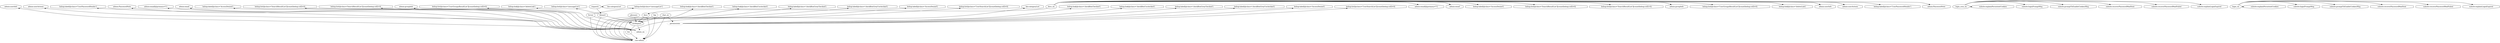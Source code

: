digraph xslt_dependency_graph {
    admin_en -> {"admin:userInfo:(admin_en)"; "admin:userActions:(admin_en)"; "bebop:label[@class='UserPasswordHeader']:(admin_en)"; "admin:PasswordNote:(admin_en)"; "admin:email[@primary='t']:(admin_en)"; "admin:email:(admin_en)"; "bebop:label[@class='AccessDenied']:(admin_en)"; "bebop:list[@class='SearchResultList'][count(bebop:cell)=0]:(admin_en)"; "bebop:list[@class='SearchResultList'][count(bebop:cell)>0]:(admin_en)"; "admin:groupInfo:(admin_en)"; "bebop:list[@class='UserGroupsResultList'][count(bebop:cell)=0]:(admin_en)"; "bebop:link[@class='deleteLink']:(admin_en)"} [comment="xsl:template",constraint=false];
    bboard -> {cms_admin; workspace} [arrowhead=inv,comment="xsl:import"];
    bboard -> "bebop:list[@class='messageList']:(bboard)" [comment="xsl:template",constraint=false];
    chat_en -> {cms_admin; permissions; workspace} [arrowhead=inv,comment="xsl:import"];
    cms_admin -> {"bebop:link[@class='checkBoxChecked']:(cms_admin)"; "bebop:link[@class='checkBoxUnchecked']:(cms_admin)"; "bebop:label[@class='checkBoxGreyChecked']:(cms_admin)"; "bebop:label[@class='checkBoxGreyUnchecked']:(cms_admin)"; "bebop:label[@class='AccessDenied']:(cms_admin)"; "bebop:list[@class='UserSearchList'][count(bebop:cell)=0]:(cms_admin)"} [comment="xsl:template",constraint=false];
    docs -> {workspace; cms_admin} [arrowhead=inv,comment="xsl:import"];
    docs_en -> docs [arrowhead=inv,comment="xsl:import"];
    docs_en -> {"admin:userInfo:(docs_en)"; "admin:userActions:(docs_en)"; "bebop:label[@class='UserPasswordHeader']:(docs_en)"; "admin:PasswordNote:(docs_en)"; "admin:email[@primary='t']:(docs_en)"; "admin:email:(docs_en)"; "bebop:label[@class='AccessDenied']:(docs_en)"; "bebop:list[@class='SearchResultList'][count(bebop:cell)=0]:(docs_en)"; "bebop:list[@class='SearchResultList'][count(bebop:cell)>0]:(docs_en)"; "admin:groupInfo:(docs_en)"; "bebop:list[@class='UserGroupsResultList'][count(bebop:cell)=0]:(docs_en)"; "bebop:link[@class='deleteLink']:(docs_en)"} [comment="xsl:template",constraint=false];
    faq -> {cms_admin; workspace} [arrowhead=inv,comment="xsl:import"];
    forum -> {cms_admin; workspace} [arrowhead=inv,comment="xsl:import"];
    forum -> "bebop:list[@class='messageList']:(forum)" [comment="xsl:template",constraint=false];
    glossary -> workspace [arrowhead=inv,comment="xsl:import"];
    km -> cms_admin [arrowhead=inv,comment="xsl:import"];
    km -> "km:categoryList:(km)" [comment="xsl:template",constraint=false];
    login_ecm_en -> {"subsite:explainPersistentCookies:(login_ecm_en)"; "subsite:loginPromptMsg:(login_ecm_en)"; "subsite:promptToEnableCookiesMsg:(login_ecm_en)"; "subsite:recoverPasswordMailSent:(login_ecm_en)"; "subsite:recoverPasswordMailFailed:(login_ecm_en)"; "subsite:explainLoginExpired:(login_ecm_en)"} [comment="xsl:template",constraint=false];
    login_en -> {"subsite:explainPersistentCookies:(login_en)"; "subsite:loginPromptMsg:(login_en)"; "subsite:promptToEnableCookiesMsg:(login_en)"; "subsite:recoverPasswordMailSent:(login_en)"; "subsite:recoverPasswordMailFailed:(login_en)"; "subsite:explainLoginExpired:(login_en)"} [comment="xsl:template",constraint=false];
    permissions -> {"bebop:link[@class='checkBoxChecked']:(permissions)"; "bebop:link[@class='checkBoxUnchecked']:(permissions)"; "bebop:label[@class='checkBoxGreyChecked']:(permissions)"; "bebop:label[@class='checkBoxGreyUnchecked']:(permissions)"; "bebop:label[@class='AccessDenied']:(permissions)"; "bebop:list[@class='UserSearchList'][count(bebop:cell)=0]:(permissions)"} [comment="xsl:template",constraint=false];
    requests -> bboard [arrowhead=inv,comment="xsl:import"];
    requests -> "km:categoryList:(requests)" [comment="xsl:template",constraint=false];
    workspace -> {admin_en; km} [arrowhead=inv,comment="xsl:import"]; 

    "admin:email:(admin_en)" [shape=octagon,label="admin:email",comment="match=admin:email"];
    "admin:email:(docs_en)" [shape=octagon,label="admin:email",comment="match=admin:email"];
    "admin:email[@primary='t']:(admin_en)" [shape=octagon,label="admin:email[@primary='t']",comment="match=admin:email[@primary='t']"];
    "admin:email[@primary='t']:(docs_en)" [shape=octagon,label="admin:email[@primary='t']",comment="match=admin:email[@primary='t']"];
    "admin:groupInfo:(admin_en)" [shape=octagon,label="admin:groupInfo",comment="match=admin:groupInfo"];
    "admin:groupInfo:(docs_en)" [shape=octagon,label="admin:groupInfo",comment="match=admin:groupInfo"];
    "admin:PasswordNote:(admin_en)" [shape=octagon,label="admin:PasswordNote",comment="match=admin:PasswordNote"];
    "admin:PasswordNote:(docs_en)" [shape=octagon,label="admin:PasswordNote",comment="match=admin:PasswordNote"];
    "admin:userActions:(admin_en)" [shape=octagon,label="admin:userActions",comment="match=admin:userActions"];
    "admin:userActions:(docs_en)" [shape=octagon,label="admin:userActions",comment="match=admin:userActions"];
    "admin:userInfo:(admin_en)" [shape=octagon,label="admin:userInfo",comment="match=admin:userInfo"];
    "admin:userInfo:(docs_en)" [shape=octagon,label="admin:userInfo",comment="match=admin:userInfo"];
    "bebop:label[@class='AccessDenied']:(admin_en)" [shape=octagon,label="bebop:label[@class='AccessDenied']",comment="match=bebop:label[@class='AccessDenied']"];
    "bebop:label[@class='AccessDenied']:(cms_admin)" [shape=octagon,label="bebop:label[@class='AccessDenied']",comment="match=bebop:label[@class='AccessDenied']"];
    "bebop:label[@class='AccessDenied']:(docs_en)" [shape=octagon,label="bebop:label[@class='AccessDenied']",comment="match=bebop:label[@class='AccessDenied']"];
    "bebop:label[@class='AccessDenied']:(permissions)" [shape=octagon,label="bebop:label[@class='AccessDenied']",comment="match=bebop:label[@class='AccessDenied']"];
    "bebop:label[@class='checkBoxGreyChecked']:(cms_admin)" [shape=octagon,label="bebop:label[@class='checkBoxGreyChecked']",comment="match=bebop:label[@class='checkBoxGreyChecked']"];
    "bebop:label[@class='checkBoxGreyChecked']:(permissions)" [shape=octagon,label="bebop:label[@class='checkBoxGreyChecked']",comment="match=bebop:label[@class='checkBoxGreyChecked']"];
    "bebop:label[@class='checkBoxGreyUnchecked']:(cms_admin)" [shape=octagon,label="bebop:label[@class='checkBoxGreyUnchecked']",comment="match=bebop:label[@class='checkBoxGreyUnchecked']"];
    "bebop:label[@class='checkBoxGreyUnchecked']:(permissions)" [shape=octagon,label="bebop:label[@class='checkBoxGreyUnchecked']",comment="match=bebop:label[@class='checkBoxGreyUnchecked']"];
    "bebop:label[@class='UserPasswordHeader']:(admin_en)" [shape=octagon,label="bebop:label[@class='UserPasswordHeader']",comment="match=bebop:label[@class='UserPasswordHeader']"];
    "bebop:label[@class='UserPasswordHeader']:(docs_en)" [shape=octagon,label="bebop:label[@class='UserPasswordHeader']",comment="match=bebop:label[@class='UserPasswordHeader']"];
    "bebop:link[@class='checkBoxChecked']:(cms_admin)" [shape=octagon,label="bebop:link[@class='checkBoxChecked']",comment="match=bebop:link[@class='checkBoxChecked']"];
    "bebop:link[@class='checkBoxChecked']:(permissions)" [shape=octagon,label="bebop:link[@class='checkBoxChecked']",comment="match=bebop:link[@class='checkBoxChecked']"];
    "bebop:link[@class='checkBoxUnchecked']:(cms_admin)" [shape=octagon,label="bebop:link[@class='checkBoxUnchecked']",comment="match=bebop:link[@class='checkBoxUnchecked']"];
    "bebop:link[@class='checkBoxUnchecked']:(permissions)" [shape=octagon,label="bebop:link[@class='checkBoxUnchecked']",comment="match=bebop:link[@class='checkBoxUnchecked']"];
    "bebop:link[@class='deleteLink']:(admin_en)" [shape=octagon,label="bebop:link[@class='deleteLink']",comment="match=bebop:link[@class='deleteLink']"];
    "bebop:link[@class='deleteLink']:(docs_en)" [shape=octagon,label="bebop:link[@class='deleteLink']",comment="match=bebop:link[@class='deleteLink']"];
    "bebop:list[@class='messageList']:(bboard)" [shape=octagon,label="bebop:list[@class='messageList']",comment="match=bebop:list[@class='messageList']"];
    "bebop:list[@class='messageList']:(forum)" [shape=octagon,label="bebop:list[@class='messageList']",comment="match=bebop:list[@class='messageList']"];
    "bebop:list[@class='SearchResultList'][count(bebop:cell)=0]:(admin_en)" [shape=octagon,label="bebop:list[@class='SearchResultList'][count(bebop:cell)=0]",comment="match=bebop:list[@class='SearchResultList'][count(bebop:cell)=0]"];
    "bebop:list[@class='SearchResultList'][count(bebop:cell)=0]:(docs_en)" [shape=octagon,label="bebop:list[@class='SearchResultList'][count(bebop:cell)=0]",comment="match=bebop:list[@class='SearchResultList'][count(bebop:cell)=0]"];
    "bebop:list[@class='SearchResultList'][count(bebop:cell)>0]:(admin_en)" [shape=octagon,label="bebop:list[@class='SearchResultList'][count(bebop:cell)>0]",comment="match=bebop:list[@class='SearchResultList'][count(bebop:cell)>0]"];
    "bebop:list[@class='SearchResultList'][count(bebop:cell)>0]:(docs_en)" [shape=octagon,label="bebop:list[@class='SearchResultList'][count(bebop:cell)>0]",comment="match=bebop:list[@class='SearchResultList'][count(bebop:cell)>0]"];
    "bebop:list[@class='UserGroupsResultList'][count(bebop:cell)=0]:(admin_en)" [shape=octagon,label="bebop:list[@class='UserGroupsResultList'][count(bebop:cell)=0]",comment="match=bebop:list[@class='UserGroupsResultList'][count(bebop:cell)=0]"];
    "bebop:list[@class='UserGroupsResultList'][count(bebop:cell)=0]:(docs_en)" [shape=octagon,label="bebop:list[@class='UserGroupsResultList'][count(bebop:cell)=0]",comment="match=bebop:list[@class='UserGroupsResultList'][count(bebop:cell)=0]"];
    "bebop:list[@class='UserSearchList'][count(bebop:cell)=0]:(cms_admin)" [shape=octagon,label="bebop:list[@class='UserSearchList'][count(bebop:cell)=0]",comment="match=bebop:list[@class='UserSearchList'][count(bebop:cell)=0]"];
    "bebop:list[@class='UserSearchList'][count(bebop:cell)=0]:(permissions)" [shape=octagon,label="bebop:list[@class='UserSearchList'][count(bebop:cell)=0]",comment="match=bebop:list[@class='UserSearchList'][count(bebop:cell)=0]"];
    "km:categoryList:(km)" [shape=octagon,label="km:categoryList",comment="match=km:categoryList"];
    "km:categoryList:(requests)" [shape=octagon,label="km:categoryList",comment="match=km:categoryList"];
    "subsite:explainLoginExpired:(login_ecm_en)" [shape=octagon,label="subsite:explainLoginExpired",comment="match=subsite:explainLoginExpired"];
    "subsite:explainLoginExpired:(login_en)" [shape=octagon,label="subsite:explainLoginExpired",comment="match=subsite:explainLoginExpired"];
    "subsite:explainPersistentCookies:(login_ecm_en)" [shape=octagon,label="subsite:explainPersistentCookies",comment="match=subsite:explainPersistentCookies"];
    "subsite:explainPersistentCookies:(login_en)" [shape=octagon,label="subsite:explainPersistentCookies",comment="match=subsite:explainPersistentCookies"];
    "subsite:loginPromptMsg:(login_ecm_en)" [shape=octagon,label="subsite:loginPromptMsg",comment="match=subsite:loginPromptMsg"];
    "subsite:loginPromptMsg:(login_en)" [shape=octagon,label="subsite:loginPromptMsg",comment="match=subsite:loginPromptMsg"];
    "subsite:promptToEnableCookiesMsg:(login_ecm_en)" [shape=octagon,label="subsite:promptToEnableCookiesMsg",comment="match=subsite:promptToEnableCookiesMsg"];
    "subsite:promptToEnableCookiesMsg:(login_en)" [shape=octagon,label="subsite:promptToEnableCookiesMsg",comment="match=subsite:promptToEnableCookiesMsg"];
    "subsite:recoverPasswordMailFailed:(login_ecm_en)" [shape=octagon,label="subsite:recoverPasswordMailFailed",comment="match=subsite:recoverPasswordMailFailed"];
    "subsite:recoverPasswordMailFailed:(login_en)" [shape=octagon,label="subsite:recoverPasswordMailFailed",comment="match=subsite:recoverPasswordMailFailed"];
    "subsite:recoverPasswordMailSent:(login_ecm_en)" [shape=octagon,label="subsite:recoverPasswordMailSent",comment="match=subsite:recoverPasswordMailSent"];
    "subsite:recoverPasswordMailSent:(login_en)" [shape=octagon,label="subsite:recoverPasswordMailSent",comment="match=subsite:recoverPasswordMailSent"];
    admin_en [shape=ellipse,label="admin_en",comment="acs-admin/xsl/admin_en.xsl",style=dotted];
    bboard [shape=ellipse,label="bboard",comment="bboard/xsl/bboard.xsl"];
    chat_en [shape=ellipse,label="chat_en",comment="chat/xsl/chat_en.xsl"];
    cms_admin [shape=ellipse,label="cms-admin",comment="content-section/xsl/cms-admin.xsl",style=dotted];
    docs [shape=ellipse,label="docs",comment="docs/xsl/docs.xsl"];
    docs_en [shape=ellipse,label="docs_en",comment="docs/xsl/docs_en.xsl"];
    faq [shape=ellipse,label="faq",comment="faq/xsl/faq.xsl"];
    forum [shape=ellipse,label="forum",comment="forum/xsl/forum.xsl"];
    glossary [shape=ellipse,label="glossary",comment="glossary/xsl/glossary.xsl"];
    km [shape=ellipse,label="km",comment="km/xsl/km.xsl"];
    login_ecm_en [shape=ellipse,label="login_ecm_en",comment="login/xsl/login_ecm_en.xsl"];
    login_en [shape=ellipse,label="login_en",comment="login/xsl/login_en.xsl"];
    permissions [shape=ellipse,label="permissions",comment="permissions/xsl/permissions.xsl",style=dotted];
    requests [shape=ellipse,label="requests",comment="km/xsl/requests.xsl"];
    workspace [shape=ellipse,label="workspace",comment="jigsaw/xsl/workspace.xsl"];
}
